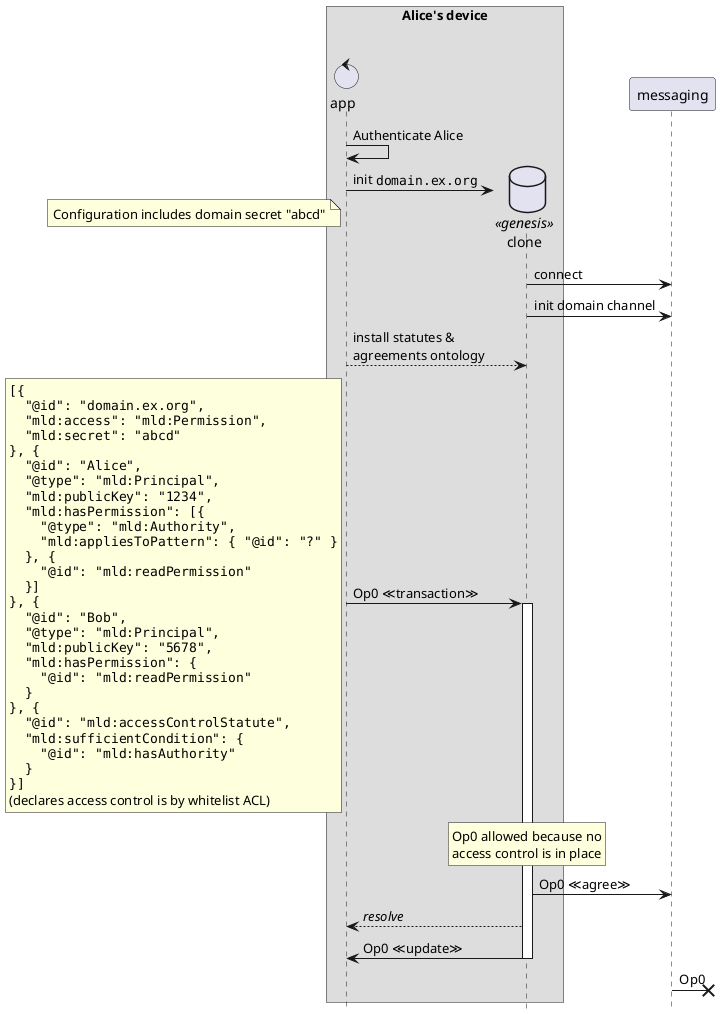 @startuml
'https://plantuml.com/sequence-diagram
hide footbox

box Alice's device
control "app" as proc1
database "clone" as genesis << genesis >>
end box

proc1 -> proc1: Authenticate Alice
proc1 -> genesis **: init ""domain.ex.org""
note left
Configuration includes domain secret "abcd"
end note
genesis -> messaging : connect
genesis -> messaging : init domain channel

proc1 --> genesis: install statutes &\nagreements ontology

proc1 -> genesis ++: Op0 ≪transaction≫
rnote left
<code>
[{
  "@id": "domain.ex.org",
  "mld:access": "mld:Permission",
  "mld:secret": "abcd"
}, {
  "@id": "Alice",
  "@type": "mld:Principal",
  "mld:publicKey": "1234",
  "mld:hasPermission": [{
    "@type": "mld:Authority",
    "mld:appliesToPattern": { "@id": "?" }
  }, {
    "@id": "mld:readPermission"
  }]
}, {
  "@id": "Bob",
  "@type": "mld:Principal",
  "mld:publicKey": "5678",
  "mld:hasPermission": {
    "@id": "mld:readPermission"
  }
}, {
  "@id": "mld:accessControlStatute",
  "mld:sufficientCondition": {
    "@id": "mld:hasAuthority"
  }
}]
</code>
(declares access control is by whitelist ACL)
end note

rnote over genesis
Op0 allowed because no
access control is in place
end note

genesis -> messaging: Op0 ≪agree≫
genesis --> proc1: //resolve//
genesis -> proc1 --: Op0 ≪update≫
messaging ->x] : Op0

@enduml